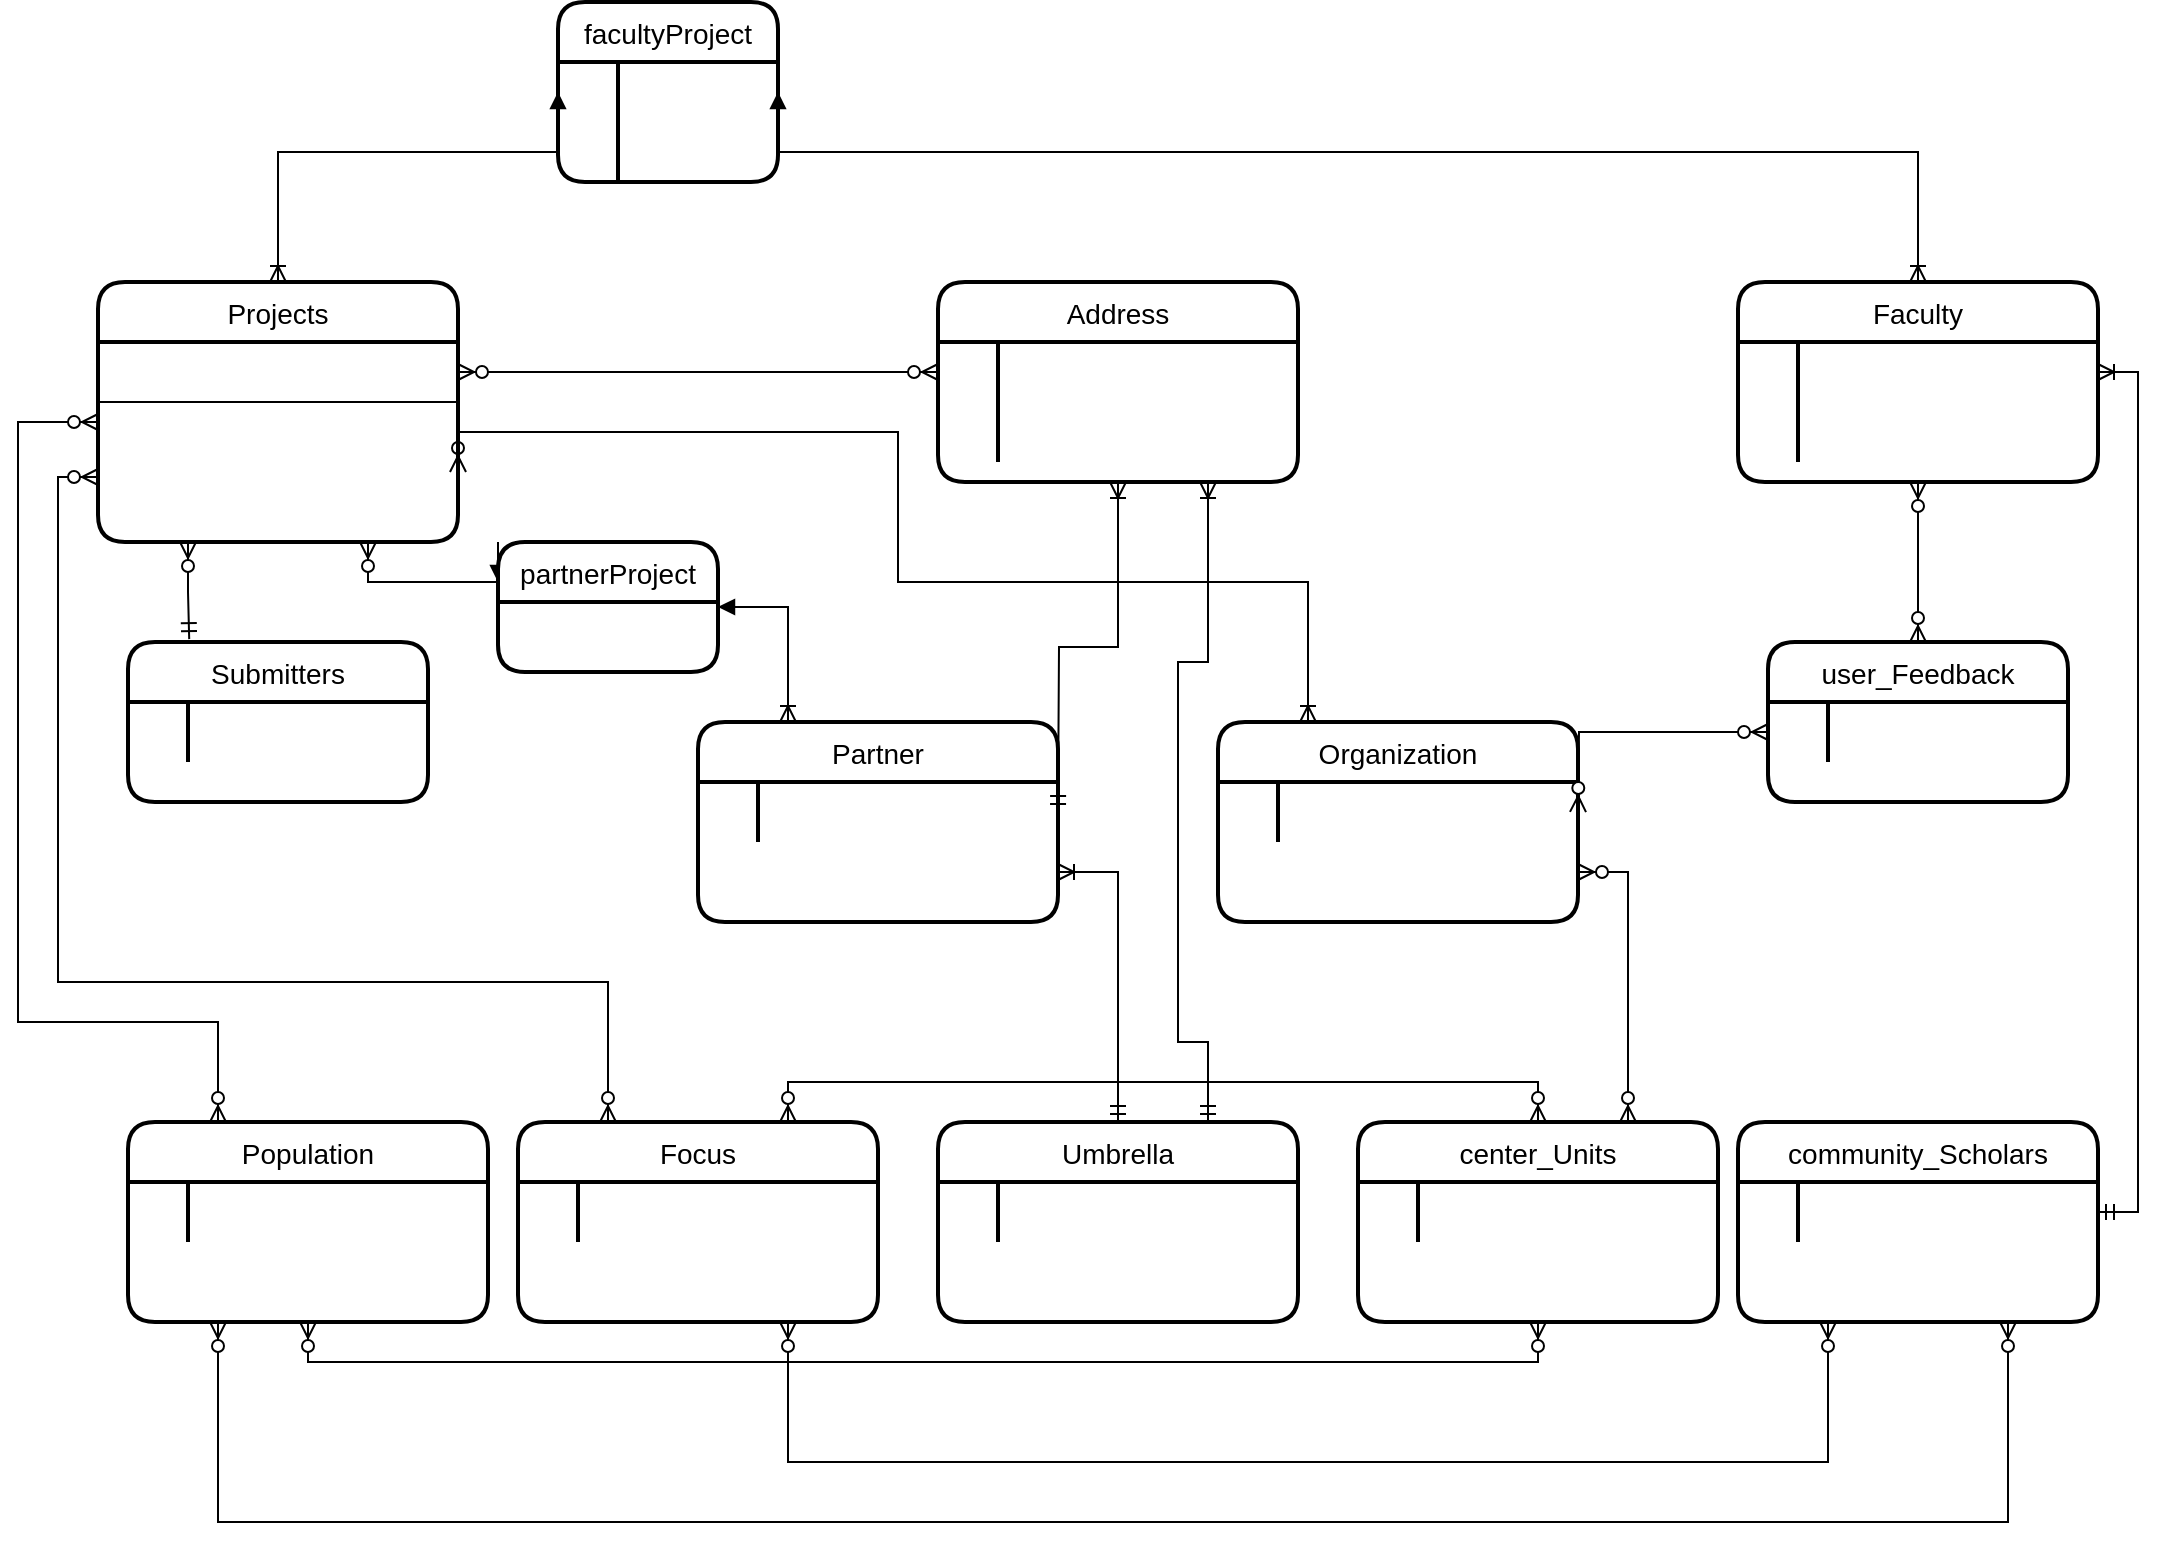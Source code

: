 <mxfile version="13.8.1" type="github">
  <diagram id="R2lEEEUBdFMjLlhIrx00" name="Page-1">
    <mxGraphModel dx="1770" dy="1659" grid="1" gridSize="10" guides="1" tooltips="1" connect="1" arrows="1" fold="1" page="1" pageScale="1" pageWidth="850" pageHeight="1100" math="0" shadow="0" extFonts="Permanent Marker^https://fonts.googleapis.com/css?family=Permanent+Marker">
      <root>
        <mxCell id="0" />
        <mxCell id="1" parent="0" />
        <mxCell id="-dxICUGgYqwIrcSDlkxH-122" style="edgeStyle=orthogonalEdgeStyle;rounded=0;orthogonalLoop=1;jettySize=auto;html=1;exitX=1;exitY=0.75;exitDx=0;exitDy=0;entryX=0.5;entryY=0;entryDx=0;entryDy=0;startArrow=ERoneToMany;startFill=0;endArrow=ERmandOne;endFill=0;" edge="1" parent="1" source="-dxICUGgYqwIrcSDlkxH-123" target="-dxICUGgYqwIrcSDlkxH-221">
          <mxGeometry relative="1" as="geometry" />
        </mxCell>
        <mxCell id="-dxICUGgYqwIrcSDlkxH-123" value="Partner" style="shape=table;startSize=30;container=1;collapsible=1;childLayout=tableLayout;fixedRows=1;rowLines=0;fontStyle=0;align=center;resizeLast=1;rounded=1;shadow=0;dashed=0;fontSize=14;strokeWidth=2;" vertex="1" parent="1">
          <mxGeometry x="330" y="270" width="180" height="100" as="geometry" />
        </mxCell>
        <mxCell id="-dxICUGgYqwIrcSDlkxH-127" value="" style="shape=partialRectangle;collapsible=0;dropTarget=0;pointerEvents=0;fillColor=none;points=[[0,0.5],[1,0.5]];portConstraint=eastwest;top=0;left=0;right=0;bottom=0;" vertex="1" parent="-dxICUGgYqwIrcSDlkxH-123">
          <mxGeometry y="30" width="180" height="30" as="geometry" />
        </mxCell>
        <mxCell id="-dxICUGgYqwIrcSDlkxH-128" value="" style="shape=partialRectangle;overflow=hidden;connectable=0;fillColor=none;top=0;left=0;bottom=0;right=0;" vertex="1" parent="-dxICUGgYqwIrcSDlkxH-127">
          <mxGeometry width="30" height="30" as="geometry" />
        </mxCell>
        <mxCell id="-dxICUGgYqwIrcSDlkxH-129" value="" style="shape=partialRectangle;overflow=hidden;connectable=0;fillColor=none;top=0;left=0;bottom=0;right=0;align=left;spacingLeft=6;" vertex="1" parent="-dxICUGgYqwIrcSDlkxH-127">
          <mxGeometry x="30" width="150" height="30" as="geometry" />
        </mxCell>
        <mxCell id="-dxICUGgYqwIrcSDlkxH-130" value="Organization" style="shape=table;startSize=30;container=1;collapsible=1;childLayout=tableLayout;fixedRows=1;rowLines=0;fontStyle=0;align=center;resizeLast=1;rounded=1;shadow=0;dashed=0;fontSize=14;strokeWidth=2;" vertex="1" parent="1">
          <mxGeometry x="590" y="270" width="180" height="100" as="geometry" />
        </mxCell>
        <mxCell id="-dxICUGgYqwIrcSDlkxH-134" value="" style="shape=partialRectangle;collapsible=0;dropTarget=0;pointerEvents=0;fillColor=none;points=[[0,0.5],[1,0.5]];portConstraint=eastwest;top=0;left=0;right=0;bottom=0;" vertex="1" parent="-dxICUGgYqwIrcSDlkxH-130">
          <mxGeometry y="30" width="180" height="30" as="geometry" />
        </mxCell>
        <mxCell id="-dxICUGgYqwIrcSDlkxH-135" value="" style="shape=partialRectangle;overflow=hidden;connectable=0;fillColor=none;top=0;left=0;bottom=0;right=0;" vertex="1" parent="-dxICUGgYqwIrcSDlkxH-134">
          <mxGeometry width="30" height="30" as="geometry" />
        </mxCell>
        <mxCell id="-dxICUGgYqwIrcSDlkxH-136" value="" style="shape=partialRectangle;overflow=hidden;connectable=0;fillColor=none;top=0;left=0;bottom=0;right=0;align=left;spacingLeft=6;" vertex="1" parent="-dxICUGgYqwIrcSDlkxH-134">
          <mxGeometry x="30" width="150" height="30" as="geometry" />
        </mxCell>
        <mxCell id="-dxICUGgYqwIrcSDlkxH-137" style="edgeStyle=orthogonalEdgeStyle;rounded=0;orthogonalLoop=1;jettySize=auto;html=1;exitX=0.5;exitY=1;exitDx=0;exitDy=0;entryX=1;entryY=0.5;entryDx=0;entryDy=0;startArrow=ERoneToMany;startFill=0;endArrow=ERmandOne;endFill=0;" edge="1" parent="1" source="-dxICUGgYqwIrcSDlkxH-138">
          <mxGeometry relative="1" as="geometry">
            <mxPoint x="510" y="315" as="targetPoint" />
          </mxGeometry>
        </mxCell>
        <mxCell id="-dxICUGgYqwIrcSDlkxH-138" value="Address" style="shape=table;startSize=30;container=1;collapsible=1;childLayout=tableLayout;fixedRows=1;rowLines=0;fontStyle=0;align=center;resizeLast=1;rounded=1;shadow=0;dashed=0;fontSize=14;strokeWidth=2;" vertex="1" parent="1">
          <mxGeometry x="450" y="50" width="180" height="100" as="geometry" />
        </mxCell>
        <mxCell id="-dxICUGgYqwIrcSDlkxH-142" value="" style="shape=partialRectangle;collapsible=0;dropTarget=0;pointerEvents=0;fillColor=none;points=[[0,0.5],[1,0.5]];portConstraint=eastwest;top=0;left=0;right=0;bottom=0;" vertex="1" parent="-dxICUGgYqwIrcSDlkxH-138">
          <mxGeometry y="30" width="180" height="30" as="geometry" />
        </mxCell>
        <mxCell id="-dxICUGgYqwIrcSDlkxH-143" value="" style="shape=partialRectangle;overflow=hidden;connectable=0;fillColor=none;top=0;left=0;bottom=0;right=0;" vertex="1" parent="-dxICUGgYqwIrcSDlkxH-142">
          <mxGeometry width="30" height="30" as="geometry" />
        </mxCell>
        <mxCell id="-dxICUGgYqwIrcSDlkxH-144" value="" style="shape=partialRectangle;overflow=hidden;connectable=0;fillColor=none;top=0;left=0;bottom=0;right=0;align=left;spacingLeft=6;" vertex="1" parent="-dxICUGgYqwIrcSDlkxH-142">
          <mxGeometry x="30" width="150" height="30" as="geometry" />
        </mxCell>
        <mxCell id="-dxICUGgYqwIrcSDlkxH-145" value="" style="shape=partialRectangle;collapsible=0;dropTarget=0;pointerEvents=0;fillColor=none;points=[[0,0.5],[1,0.5]];portConstraint=eastwest;top=0;left=0;right=0;bottom=0;" vertex="1" parent="-dxICUGgYqwIrcSDlkxH-138">
          <mxGeometry y="60" width="180" height="30" as="geometry" />
        </mxCell>
        <mxCell id="-dxICUGgYqwIrcSDlkxH-146" value="" style="shape=partialRectangle;overflow=hidden;connectable=0;fillColor=none;top=0;left=0;bottom=0;right=0;" vertex="1" parent="-dxICUGgYqwIrcSDlkxH-145">
          <mxGeometry width="30" height="30" as="geometry" />
        </mxCell>
        <mxCell id="-dxICUGgYqwIrcSDlkxH-147" value="" style="shape=partialRectangle;overflow=hidden;connectable=0;fillColor=none;top=0;left=0;bottom=0;right=0;align=left;spacingLeft=6;" vertex="1" parent="-dxICUGgYqwIrcSDlkxH-145">
          <mxGeometry x="30" width="150" height="30" as="geometry" />
        </mxCell>
        <mxCell id="-dxICUGgYqwIrcSDlkxH-148" style="edgeStyle=orthogonalEdgeStyle;rounded=0;orthogonalLoop=1;jettySize=auto;html=1;exitX=0.25;exitY=1;exitDx=0;exitDy=0;startArrow=ERzeroToMany;startFill=1;endArrow=ERmandOne;endFill=0;entryX=0.204;entryY=-0.018;entryDx=0;entryDy=0;entryPerimeter=0;" edge="1" parent="1" source="-dxICUGgYqwIrcSDlkxH-153" target="-dxICUGgYqwIrcSDlkxH-196">
          <mxGeometry relative="1" as="geometry" />
        </mxCell>
        <mxCell id="-dxICUGgYqwIrcSDlkxH-149" style="edgeStyle=orthogonalEdgeStyle;rounded=0;orthogonalLoop=1;jettySize=auto;html=1;exitX=1;exitY=0.5;exitDx=0;exitDy=0;entryX=0.25;entryY=0;entryDx=0;entryDy=0;startArrow=ERzeroToMany;startFill=1;endArrow=ERoneToMany;endFill=0;" edge="1" parent="1" source="-dxICUGgYqwIrcSDlkxH-157" target="-dxICUGgYqwIrcSDlkxH-130">
          <mxGeometry relative="1" as="geometry">
            <Array as="points">
              <mxPoint x="430" y="125" />
              <mxPoint x="430" y="200" />
              <mxPoint x="635" y="200" />
            </Array>
          </mxGeometry>
        </mxCell>
        <mxCell id="-dxICUGgYqwIrcSDlkxH-150" style="edgeStyle=orthogonalEdgeStyle;rounded=0;orthogonalLoop=1;jettySize=auto;html=1;entryX=0.25;entryY=0;entryDx=0;entryDy=0;startArrow=ERzeroToMany;startFill=1;endArrow=ERzeroToMany;endFill=1;" edge="1" parent="1" target="-dxICUGgYqwIrcSDlkxH-172">
          <mxGeometry relative="1" as="geometry">
            <mxPoint x="30" y="120" as="sourcePoint" />
            <Array as="points">
              <mxPoint x="-10" y="120" />
              <mxPoint x="-10" y="420" />
              <mxPoint x="90" y="420" />
            </Array>
          </mxGeometry>
        </mxCell>
        <mxCell id="-dxICUGgYqwIrcSDlkxH-151" style="edgeStyle=orthogonalEdgeStyle;rounded=0;orthogonalLoop=1;jettySize=auto;html=1;exitX=0;exitY=0.75;exitDx=0;exitDy=0;entryX=0.25;entryY=0;entryDx=0;entryDy=0;startArrow=ERzeroToMany;startFill=1;endArrow=ERzeroToMany;endFill=1;" edge="1" parent="1" source="-dxICUGgYqwIrcSDlkxH-153" target="-dxICUGgYqwIrcSDlkxH-213">
          <mxGeometry relative="1" as="geometry">
            <Array as="points">
              <mxPoint x="10" y="148" />
              <mxPoint x="10" y="400" />
              <mxPoint x="285" y="400" />
            </Array>
          </mxGeometry>
        </mxCell>
        <mxCell id="-dxICUGgYqwIrcSDlkxH-152" style="edgeStyle=orthogonalEdgeStyle;rounded=0;orthogonalLoop=1;jettySize=auto;html=1;exitX=1;exitY=0.5;exitDx=0;exitDy=0;entryX=0.25;entryY=0;entryDx=0;entryDy=0;startArrow=block;startFill=1;endArrow=ERoneToMany;endFill=0;" edge="1" parent="1" source="-dxICUGgYqwIrcSDlkxH-232" target="-dxICUGgYqwIrcSDlkxH-123">
          <mxGeometry relative="1" as="geometry">
            <Array as="points">
              <mxPoint x="375" y="213" />
            </Array>
            <mxPoint x="270" y="316" as="sourcePoint" />
          </mxGeometry>
        </mxCell>
        <mxCell id="-dxICUGgYqwIrcSDlkxH-153" value="Projects" style="swimlane;childLayout=stackLayout;horizontal=1;startSize=30;horizontalStack=0;rounded=1;fontSize=14;fontStyle=0;strokeWidth=2;resizeParent=0;resizeLast=1;shadow=0;dashed=0;align=center;" vertex="1" parent="1">
          <mxGeometry x="30" y="50" width="180" height="130" as="geometry" />
        </mxCell>
        <mxCell id="-dxICUGgYqwIrcSDlkxH-154" value="" style="shape=partialRectangle;collapsible=0;dropTarget=0;pointerEvents=0;fillColor=none;points=[[0,0.5],[1,0.5]];portConstraint=eastwest;top=0;left=0;right=0;bottom=1;" vertex="1" parent="-dxICUGgYqwIrcSDlkxH-153">
          <mxGeometry y="30" width="180" height="30" as="geometry" />
        </mxCell>
        <mxCell id="-dxICUGgYqwIrcSDlkxH-155" value="" style="shape=partialRectangle;overflow=hidden;connectable=0;fillColor=none;top=0;left=0;bottom=0;right=0;fontStyle=1;" vertex="1" parent="-dxICUGgYqwIrcSDlkxH-154">
          <mxGeometry width="30" height="30" as="geometry" />
        </mxCell>
        <mxCell id="-dxICUGgYqwIrcSDlkxH-157" value="" style="shape=partialRectangle;collapsible=0;dropTarget=0;pointerEvents=0;fillColor=none;points=[[0,0.5],[1,0.5]];portConstraint=eastwest;top=0;left=0;right=0;bottom=0;" vertex="1" parent="-dxICUGgYqwIrcSDlkxH-153">
          <mxGeometry y="60" width="180" height="70" as="geometry" />
        </mxCell>
        <mxCell id="-dxICUGgYqwIrcSDlkxH-158" value="" style="shape=partialRectangle;overflow=hidden;connectable=0;fillColor=none;top=0;left=0;bottom=0;right=0;" vertex="1" parent="-dxICUGgYqwIrcSDlkxH-157">
          <mxGeometry width="30" height="30" as="geometry" />
        </mxCell>
        <mxCell id="-dxICUGgYqwIrcSDlkxH-159" value="" style="shape=partialRectangle;overflow=hidden;connectable=0;fillColor=none;top=0;left=0;bottom=0;right=0;align=left;spacingLeft=6;" vertex="1" parent="-dxICUGgYqwIrcSDlkxH-157">
          <mxGeometry x="30" width="150" height="30" as="geometry" />
        </mxCell>
        <mxCell id="-dxICUGgYqwIrcSDlkxH-160" style="edgeStyle=orthogonalEdgeStyle;rounded=0;orthogonalLoop=1;jettySize=auto;html=1;exitX=0.5;exitY=1;exitDx=0;exitDy=0;entryX=0.5;entryY=0;entryDx=0;entryDy=0;startArrow=ERzeroToMany;startFill=1;endArrow=ERzeroToMany;endFill=1;" edge="1" parent="1" source="-dxICUGgYqwIrcSDlkxH-162" target="-dxICUGgYqwIrcSDlkxH-189">
          <mxGeometry relative="1" as="geometry" />
        </mxCell>
        <mxCell id="-dxICUGgYqwIrcSDlkxH-161" style="edgeStyle=orthogonalEdgeStyle;rounded=0;orthogonalLoop=1;jettySize=auto;html=1;exitX=0;exitY=0.5;exitDx=0;exitDy=0;entryX=0.5;entryY=0;entryDx=0;entryDy=0;startArrow=block;startFill=1;endArrow=ERoneToMany;endFill=0;" edge="1" parent="1" source="-dxICUGgYqwIrcSDlkxH-237" target="-dxICUGgYqwIrcSDlkxH-153">
          <mxGeometry relative="1" as="geometry">
            <Array as="points">
              <mxPoint x="120" y="-15" />
            </Array>
          </mxGeometry>
        </mxCell>
        <mxCell id="-dxICUGgYqwIrcSDlkxH-162" value="Faculty" style="shape=table;startSize=30;container=1;collapsible=1;childLayout=tableLayout;fixedRows=1;rowLines=0;fontStyle=0;align=center;resizeLast=1;rounded=1;shadow=0;dashed=0;fontSize=14;strokeWidth=2;" vertex="1" parent="1">
          <mxGeometry x="850" y="50" width="180" height="100" as="geometry" />
        </mxCell>
        <mxCell id="-dxICUGgYqwIrcSDlkxH-166" value="" style="shape=partialRectangle;collapsible=0;dropTarget=0;pointerEvents=0;fillColor=none;points=[[0,0.5],[1,0.5]];portConstraint=eastwest;top=0;left=0;right=0;bottom=0;" vertex="1" parent="-dxICUGgYqwIrcSDlkxH-162">
          <mxGeometry y="30" width="180" height="30" as="geometry" />
        </mxCell>
        <mxCell id="-dxICUGgYqwIrcSDlkxH-167" value="" style="shape=partialRectangle;overflow=hidden;connectable=0;fillColor=none;top=0;left=0;bottom=0;right=0;" vertex="1" parent="-dxICUGgYqwIrcSDlkxH-166">
          <mxGeometry width="30" height="30" as="geometry" />
        </mxCell>
        <mxCell id="-dxICUGgYqwIrcSDlkxH-168" value="" style="shape=partialRectangle;overflow=hidden;connectable=0;fillColor=none;top=0;left=0;bottom=0;right=0;align=left;spacingLeft=6;" vertex="1" parent="-dxICUGgYqwIrcSDlkxH-166">
          <mxGeometry x="30" width="150" height="30" as="geometry" />
        </mxCell>
        <mxCell id="-dxICUGgYqwIrcSDlkxH-169" value="" style="shape=partialRectangle;collapsible=0;dropTarget=0;pointerEvents=0;fillColor=none;points=[[0,0.5],[1,0.5]];portConstraint=eastwest;top=0;left=0;right=0;bottom=0;" vertex="1" parent="-dxICUGgYqwIrcSDlkxH-162">
          <mxGeometry y="60" width="180" height="30" as="geometry" />
        </mxCell>
        <mxCell id="-dxICUGgYqwIrcSDlkxH-170" value="" style="shape=partialRectangle;overflow=hidden;connectable=0;fillColor=none;top=0;left=0;bottom=0;right=0;" vertex="1" parent="-dxICUGgYqwIrcSDlkxH-169">
          <mxGeometry width="30" height="30" as="geometry" />
        </mxCell>
        <mxCell id="-dxICUGgYqwIrcSDlkxH-171" value="" style="shape=partialRectangle;overflow=hidden;connectable=0;fillColor=none;top=0;left=0;bottom=0;right=0;align=left;spacingLeft=6;" vertex="1" parent="-dxICUGgYqwIrcSDlkxH-169">
          <mxGeometry x="30" width="150" height="30" as="geometry" />
        </mxCell>
        <mxCell id="-dxICUGgYqwIrcSDlkxH-172" value="Population" style="shape=table;startSize=30;container=1;collapsible=1;childLayout=tableLayout;fixedRows=1;rowLines=0;fontStyle=0;align=center;resizeLast=1;rounded=1;shadow=0;dashed=0;fontSize=14;strokeWidth=2;" vertex="1" parent="1">
          <mxGeometry x="45" y="470" width="180" height="100" as="geometry" />
        </mxCell>
        <mxCell id="-dxICUGgYqwIrcSDlkxH-176" value="" style="shape=partialRectangle;collapsible=0;dropTarget=0;pointerEvents=0;fillColor=none;points=[[0,0.5],[1,0.5]];portConstraint=eastwest;top=0;left=0;right=0;bottom=0;" vertex="1" parent="-dxICUGgYqwIrcSDlkxH-172">
          <mxGeometry y="30" width="180" height="30" as="geometry" />
        </mxCell>
        <mxCell id="-dxICUGgYqwIrcSDlkxH-177" value="" style="shape=partialRectangle;overflow=hidden;connectable=0;fillColor=none;top=0;left=0;bottom=0;right=0;" vertex="1" parent="-dxICUGgYqwIrcSDlkxH-176">
          <mxGeometry width="30" height="30" as="geometry" />
        </mxCell>
        <mxCell id="-dxICUGgYqwIrcSDlkxH-178" value="" style="shape=partialRectangle;overflow=hidden;connectable=0;fillColor=none;top=0;left=0;bottom=0;right=0;align=left;spacingLeft=6;" vertex="1" parent="-dxICUGgYqwIrcSDlkxH-176">
          <mxGeometry x="30" width="150" height="30" as="geometry" />
        </mxCell>
        <mxCell id="-dxICUGgYqwIrcSDlkxH-179" style="edgeStyle=orthogonalEdgeStyle;rounded=0;orthogonalLoop=1;jettySize=auto;html=1;exitX=0.25;exitY=1;exitDx=0;exitDy=0;entryX=0.75;entryY=1;entryDx=0;entryDy=0;startArrow=ERzeroToMany;startFill=1;endArrow=ERzeroToMany;endFill=1;" edge="1" parent="1" source="-dxICUGgYqwIrcSDlkxH-181" target="-dxICUGgYqwIrcSDlkxH-213">
          <mxGeometry relative="1" as="geometry">
            <Array as="points">
              <mxPoint x="895" y="640" />
              <mxPoint x="375" y="640" />
            </Array>
          </mxGeometry>
        </mxCell>
        <mxCell id="-dxICUGgYqwIrcSDlkxH-180" style="edgeStyle=orthogonalEdgeStyle;rounded=0;orthogonalLoop=1;jettySize=auto;html=1;exitX=0.75;exitY=1;exitDx=0;exitDy=0;entryX=0.25;entryY=1;entryDx=0;entryDy=0;startArrow=ERzeroToMany;startFill=1;endArrow=ERzeroToMany;endFill=1;" edge="1" parent="1" source="-dxICUGgYqwIrcSDlkxH-181" target="-dxICUGgYqwIrcSDlkxH-172">
          <mxGeometry relative="1" as="geometry">
            <Array as="points">
              <mxPoint x="985" y="670" />
              <mxPoint x="90" y="670" />
            </Array>
          </mxGeometry>
        </mxCell>
        <mxCell id="-dxICUGgYqwIrcSDlkxH-181" value="community_Scholars" style="shape=table;startSize=30;container=1;collapsible=1;childLayout=tableLayout;fixedRows=1;rowLines=0;fontStyle=0;align=center;resizeLast=1;rounded=1;shadow=0;dashed=0;fontSize=14;strokeWidth=2;" vertex="1" parent="1">
          <mxGeometry x="850" y="470" width="180" height="100" as="geometry" />
        </mxCell>
        <mxCell id="-dxICUGgYqwIrcSDlkxH-185" value="" style="shape=partialRectangle;collapsible=0;dropTarget=0;pointerEvents=0;fillColor=none;points=[[0,0.5],[1,0.5]];portConstraint=eastwest;top=0;left=0;right=0;bottom=0;" vertex="1" parent="-dxICUGgYqwIrcSDlkxH-181">
          <mxGeometry y="30" width="180" height="30" as="geometry" />
        </mxCell>
        <mxCell id="-dxICUGgYqwIrcSDlkxH-186" value="" style="shape=partialRectangle;overflow=hidden;connectable=0;fillColor=none;top=0;left=0;bottom=0;right=0;" vertex="1" parent="-dxICUGgYqwIrcSDlkxH-185">
          <mxGeometry width="30" height="30" as="geometry" />
        </mxCell>
        <mxCell id="-dxICUGgYqwIrcSDlkxH-187" value="" style="shape=partialRectangle;overflow=hidden;connectable=0;fillColor=none;top=0;left=0;bottom=0;right=0;align=left;spacingLeft=6;" vertex="1" parent="-dxICUGgYqwIrcSDlkxH-185">
          <mxGeometry x="30" width="150" height="30" as="geometry" />
        </mxCell>
        <mxCell id="-dxICUGgYqwIrcSDlkxH-188" style="edgeStyle=orthogonalEdgeStyle;rounded=0;orthogonalLoop=1;jettySize=auto;html=1;exitX=1;exitY=0.5;exitDx=0;exitDy=0;startArrow=ERzeroToMany;startFill=1;endArrow=ERzeroToMany;endFill=1;" edge="1" parent="1" source="-dxICUGgYqwIrcSDlkxH-154">
          <mxGeometry relative="1" as="geometry">
            <mxPoint x="450" y="95" as="targetPoint" />
          </mxGeometry>
        </mxCell>
        <mxCell id="-dxICUGgYqwIrcSDlkxH-189" value="user_Feedback" style="shape=table;startSize=30;container=1;collapsible=1;childLayout=tableLayout;fixedRows=1;rowLines=0;fontStyle=0;align=center;resizeLast=1;rounded=1;shadow=0;dashed=0;fontSize=14;strokeWidth=2;" vertex="1" parent="1">
          <mxGeometry x="865" y="230" width="150" height="80" as="geometry" />
        </mxCell>
        <mxCell id="-dxICUGgYqwIrcSDlkxH-193" value="" style="shape=partialRectangle;collapsible=0;dropTarget=0;pointerEvents=0;fillColor=none;points=[[0,0.5],[1,0.5]];portConstraint=eastwest;top=0;left=0;right=0;bottom=0;" vertex="1" parent="-dxICUGgYqwIrcSDlkxH-189">
          <mxGeometry y="30" width="150" height="30" as="geometry" />
        </mxCell>
        <mxCell id="-dxICUGgYqwIrcSDlkxH-194" value="" style="shape=partialRectangle;overflow=hidden;connectable=0;fillColor=none;top=0;left=0;bottom=0;right=0;" vertex="1" parent="-dxICUGgYqwIrcSDlkxH-193">
          <mxGeometry width="30" height="30" as="geometry" />
        </mxCell>
        <mxCell id="-dxICUGgYqwIrcSDlkxH-195" value="" style="shape=partialRectangle;overflow=hidden;connectable=0;fillColor=none;top=0;left=0;bottom=0;right=0;align=left;spacingLeft=6;" vertex="1" parent="-dxICUGgYqwIrcSDlkxH-193">
          <mxGeometry x="30" width="120" height="30" as="geometry" />
        </mxCell>
        <mxCell id="-dxICUGgYqwIrcSDlkxH-196" value="Submitters" style="shape=table;startSize=30;container=1;collapsible=1;childLayout=tableLayout;fixedRows=1;rowLines=0;fontStyle=0;align=center;resizeLast=1;rounded=1;shadow=0;dashed=0;fontSize=14;strokeWidth=2;" vertex="1" parent="1">
          <mxGeometry x="45" y="230" width="150" height="80" as="geometry" />
        </mxCell>
        <mxCell id="-dxICUGgYqwIrcSDlkxH-200" value="" style="shape=partialRectangle;collapsible=0;dropTarget=0;pointerEvents=0;fillColor=none;points=[[0,0.5],[1,0.5]];portConstraint=eastwest;top=0;left=0;right=0;bottom=0;" vertex="1" parent="-dxICUGgYqwIrcSDlkxH-196">
          <mxGeometry y="30" width="150" height="30" as="geometry" />
        </mxCell>
        <mxCell id="-dxICUGgYqwIrcSDlkxH-201" value="" style="shape=partialRectangle;overflow=hidden;connectable=0;fillColor=none;top=0;left=0;bottom=0;right=0;" vertex="1" parent="-dxICUGgYqwIrcSDlkxH-200">
          <mxGeometry width="30" height="30" as="geometry" />
        </mxCell>
        <mxCell id="-dxICUGgYqwIrcSDlkxH-202" value="" style="shape=partialRectangle;overflow=hidden;connectable=0;fillColor=none;top=0;left=0;bottom=0;right=0;align=left;spacingLeft=6;" vertex="1" parent="-dxICUGgYqwIrcSDlkxH-200">
          <mxGeometry x="30" width="120" height="30" as="geometry" />
        </mxCell>
        <mxCell id="-dxICUGgYqwIrcSDlkxH-203" style="edgeStyle=orthogonalEdgeStyle;rounded=0;orthogonalLoop=1;jettySize=auto;html=1;exitX=0.75;exitY=0;exitDx=0;exitDy=0;entryX=1;entryY=0.75;entryDx=0;entryDy=0;startArrow=ERzeroToMany;startFill=1;endArrow=ERzeroToMany;endFill=1;" edge="1" parent="1" source="-dxICUGgYqwIrcSDlkxH-205" target="-dxICUGgYqwIrcSDlkxH-130">
          <mxGeometry relative="1" as="geometry" />
        </mxCell>
        <mxCell id="-dxICUGgYqwIrcSDlkxH-204" style="edgeStyle=orthogonalEdgeStyle;rounded=0;orthogonalLoop=1;jettySize=auto;html=1;exitX=0.5;exitY=1;exitDx=0;exitDy=0;entryX=0.5;entryY=1;entryDx=0;entryDy=0;startArrow=ERzeroToMany;startFill=1;endArrow=ERzeroToMany;endFill=1;" edge="1" parent="1" source="-dxICUGgYqwIrcSDlkxH-205" target="-dxICUGgYqwIrcSDlkxH-172">
          <mxGeometry relative="1" as="geometry" />
        </mxCell>
        <mxCell id="-dxICUGgYqwIrcSDlkxH-205" value="center_Units" style="shape=table;startSize=30;container=1;collapsible=1;childLayout=tableLayout;fixedRows=1;rowLines=0;fontStyle=0;align=center;resizeLast=1;rounded=1;shadow=0;dashed=0;fontSize=14;strokeWidth=2;" vertex="1" parent="1">
          <mxGeometry x="660" y="470" width="180" height="100" as="geometry" />
        </mxCell>
        <mxCell id="-dxICUGgYqwIrcSDlkxH-209" value="" style="shape=partialRectangle;collapsible=0;dropTarget=0;pointerEvents=0;fillColor=none;points=[[0,0.5],[1,0.5]];portConstraint=eastwest;top=0;left=0;right=0;bottom=0;" vertex="1" parent="-dxICUGgYqwIrcSDlkxH-205">
          <mxGeometry y="30" width="180" height="30" as="geometry" />
        </mxCell>
        <mxCell id="-dxICUGgYqwIrcSDlkxH-210" value="" style="shape=partialRectangle;overflow=hidden;connectable=0;fillColor=none;top=0;left=0;bottom=0;right=0;" vertex="1" parent="-dxICUGgYqwIrcSDlkxH-209">
          <mxGeometry width="30" height="30" as="geometry" />
        </mxCell>
        <mxCell id="-dxICUGgYqwIrcSDlkxH-211" value="" style="shape=partialRectangle;overflow=hidden;connectable=0;fillColor=none;top=0;left=0;bottom=0;right=0;align=left;spacingLeft=6;" vertex="1" parent="-dxICUGgYqwIrcSDlkxH-209">
          <mxGeometry x="30" width="150" height="30" as="geometry" />
        </mxCell>
        <mxCell id="-dxICUGgYqwIrcSDlkxH-212" style="edgeStyle=orthogonalEdgeStyle;rounded=0;orthogonalLoop=1;jettySize=auto;html=1;exitX=0.75;exitY=0;exitDx=0;exitDy=0;entryX=0.5;entryY=0;entryDx=0;entryDy=0;startArrow=ERzeroToMany;startFill=1;endArrow=ERzeroToMany;endFill=1;" edge="1" parent="1" source="-dxICUGgYqwIrcSDlkxH-213" target="-dxICUGgYqwIrcSDlkxH-205">
          <mxGeometry relative="1" as="geometry" />
        </mxCell>
        <mxCell id="-dxICUGgYqwIrcSDlkxH-213" value="Focus" style="shape=table;startSize=30;container=1;collapsible=1;childLayout=tableLayout;fixedRows=1;rowLines=0;fontStyle=0;align=center;resizeLast=1;rounded=1;shadow=0;dashed=0;fontSize=14;strokeWidth=2;" vertex="1" parent="1">
          <mxGeometry x="240" y="470" width="180" height="100" as="geometry" />
        </mxCell>
        <mxCell id="-dxICUGgYqwIrcSDlkxH-217" value="" style="shape=partialRectangle;collapsible=0;dropTarget=0;pointerEvents=0;fillColor=none;points=[[0,0.5],[1,0.5]];portConstraint=eastwest;top=0;left=0;right=0;bottom=0;" vertex="1" parent="-dxICUGgYqwIrcSDlkxH-213">
          <mxGeometry y="30" width="180" height="30" as="geometry" />
        </mxCell>
        <mxCell id="-dxICUGgYqwIrcSDlkxH-218" value="" style="shape=partialRectangle;overflow=hidden;connectable=0;fillColor=none;top=0;left=0;bottom=0;right=0;" vertex="1" parent="-dxICUGgYqwIrcSDlkxH-217">
          <mxGeometry width="30" height="30" as="geometry" />
        </mxCell>
        <mxCell id="-dxICUGgYqwIrcSDlkxH-219" value="" style="shape=partialRectangle;overflow=hidden;connectable=0;fillColor=none;top=0;left=0;bottom=0;right=0;align=left;spacingLeft=6;" vertex="1" parent="-dxICUGgYqwIrcSDlkxH-217">
          <mxGeometry x="30" width="150" height="30" as="geometry" />
        </mxCell>
        <mxCell id="-dxICUGgYqwIrcSDlkxH-220" style="edgeStyle=orthogonalEdgeStyle;rounded=0;orthogonalLoop=1;jettySize=auto;html=1;exitX=0.75;exitY=0;exitDx=0;exitDy=0;entryX=0.75;entryY=1;entryDx=0;entryDy=0;startArrow=ERmandOne;startFill=0;endArrow=ERoneToMany;endFill=0;" edge="1" parent="1" source="-dxICUGgYqwIrcSDlkxH-221" target="-dxICUGgYqwIrcSDlkxH-138">
          <mxGeometry relative="1" as="geometry">
            <Array as="points">
              <mxPoint x="585" y="430" />
              <mxPoint x="570" y="430" />
              <mxPoint x="570" y="240" />
              <mxPoint x="585" y="240" />
            </Array>
          </mxGeometry>
        </mxCell>
        <mxCell id="-dxICUGgYqwIrcSDlkxH-221" value="Umbrella" style="shape=table;startSize=30;container=1;collapsible=1;childLayout=tableLayout;fixedRows=1;rowLines=0;fontStyle=0;align=center;resizeLast=1;rounded=1;shadow=0;dashed=0;fontSize=14;strokeWidth=2;" vertex="1" parent="1">
          <mxGeometry x="450" y="470" width="180" height="100" as="geometry" />
        </mxCell>
        <mxCell id="-dxICUGgYqwIrcSDlkxH-225" value="" style="shape=partialRectangle;collapsible=0;dropTarget=0;pointerEvents=0;fillColor=none;points=[[0,0.5],[1,0.5]];portConstraint=eastwest;top=0;left=0;right=0;bottom=0;" vertex="1" parent="-dxICUGgYqwIrcSDlkxH-221">
          <mxGeometry y="30" width="180" height="30" as="geometry" />
        </mxCell>
        <mxCell id="-dxICUGgYqwIrcSDlkxH-226" value="" style="shape=partialRectangle;overflow=hidden;connectable=0;fillColor=none;top=0;left=0;bottom=0;right=0;" vertex="1" parent="-dxICUGgYqwIrcSDlkxH-225">
          <mxGeometry width="30" height="30" as="geometry" />
        </mxCell>
        <mxCell id="-dxICUGgYqwIrcSDlkxH-227" value="" style="shape=partialRectangle;overflow=hidden;connectable=0;fillColor=none;top=0;left=0;bottom=0;right=0;align=left;spacingLeft=6;" vertex="1" parent="-dxICUGgYqwIrcSDlkxH-225">
          <mxGeometry x="30" width="150" height="30" as="geometry" />
        </mxCell>
        <mxCell id="-dxICUGgYqwIrcSDlkxH-228" style="edgeStyle=orthogonalEdgeStyle;rounded=0;orthogonalLoop=1;jettySize=auto;html=1;exitX=0;exitY=0.5;exitDx=0;exitDy=0;entryX=1;entryY=0.5;entryDx=0;entryDy=0;startArrow=ERzeroToMany;startFill=1;endArrow=ERzeroToMany;endFill=1;" edge="1" parent="1" source="-dxICUGgYqwIrcSDlkxH-193">
          <mxGeometry relative="1" as="geometry">
            <mxPoint x="770" y="315" as="targetPoint" />
          </mxGeometry>
        </mxCell>
        <mxCell id="-dxICUGgYqwIrcSDlkxH-229" style="edgeStyle=orthogonalEdgeStyle;rounded=0;orthogonalLoop=1;jettySize=auto;html=1;exitX=1;exitY=0.5;exitDx=0;exitDy=0;entryX=1;entryY=0.5;entryDx=0;entryDy=0;startArrow=ERmandOne;startFill=0;endArrow=ERoneToMany;endFill=0;" edge="1" parent="1" source="-dxICUGgYqwIrcSDlkxH-185" target="-dxICUGgYqwIrcSDlkxH-166">
          <mxGeometry relative="1" as="geometry" />
        </mxCell>
        <mxCell id="-dxICUGgYqwIrcSDlkxH-230" style="edgeStyle=orthogonalEdgeStyle;rounded=0;orthogonalLoop=1;jettySize=auto;html=1;exitX=0.5;exitY=0;exitDx=0;exitDy=0;entryX=1;entryY=0.5;entryDx=0;entryDy=0;startArrow=ERoneToMany;startFill=0;endArrow=block;endFill=1;" edge="1" parent="1" source="-dxICUGgYqwIrcSDlkxH-162" target="-dxICUGgYqwIrcSDlkxH-237">
          <mxGeometry relative="1" as="geometry">
            <Array as="points">
              <mxPoint x="940" y="-15" />
            </Array>
            <mxPoint x="995" y="-70" as="sourcePoint" />
            <mxPoint x="220" y="-70" as="targetPoint" />
          </mxGeometry>
        </mxCell>
        <mxCell id="-dxICUGgYqwIrcSDlkxH-231" style="edgeStyle=orthogonalEdgeStyle;rounded=0;orthogonalLoop=1;jettySize=auto;html=1;exitX=0.75;exitY=1;exitDx=0;exitDy=0;entryX=0.25;entryY=0;entryDx=0;entryDy=0;startArrow=ERzeroToMany;startFill=1;endArrow=block;endFill=1;" edge="1" parent="1" source="-dxICUGgYqwIrcSDlkxH-153">
          <mxGeometry relative="1" as="geometry">
            <Array as="points" />
            <mxPoint x="165" y="180" as="sourcePoint" />
            <mxPoint x="230" y="200" as="targetPoint" />
          </mxGeometry>
        </mxCell>
        <mxCell id="-dxICUGgYqwIrcSDlkxH-232" value="partnerProject" style="swimlane;childLayout=stackLayout;horizontal=1;startSize=30;horizontalStack=0;rounded=1;fontSize=14;fontStyle=0;strokeWidth=2;resizeParent=0;resizeLast=1;shadow=0;dashed=0;align=center;" vertex="1" parent="1">
          <mxGeometry x="230" y="180" width="110" height="65" as="geometry" />
        </mxCell>
        <mxCell id="-dxICUGgYqwIrcSDlkxH-233" value="facultyProject" style="shape=table;startSize=30;container=1;collapsible=1;childLayout=tableLayout;fixedRows=1;rowLines=0;fontStyle=0;align=center;resizeLast=1;rounded=1;shadow=0;dashed=0;fontSize=14;strokeWidth=2;" vertex="1" parent="1">
          <mxGeometry x="260" y="-90" width="110" height="90" as="geometry" />
        </mxCell>
        <mxCell id="-dxICUGgYqwIrcSDlkxH-237" value="" style="shape=partialRectangle;collapsible=0;dropTarget=0;pointerEvents=0;fillColor=none;points=[[0,0.5],[1,0.5]];portConstraint=eastwest;top=0;left=0;right=0;bottom=0;" vertex="1" parent="-dxICUGgYqwIrcSDlkxH-233">
          <mxGeometry y="30" width="110" height="30" as="geometry" />
        </mxCell>
        <mxCell id="-dxICUGgYqwIrcSDlkxH-238" value="" style="shape=partialRectangle;overflow=hidden;connectable=0;fillColor=none;top=0;left=0;bottom=0;right=0;" vertex="1" parent="-dxICUGgYqwIrcSDlkxH-237">
          <mxGeometry width="30" height="30" as="geometry" />
        </mxCell>
        <mxCell id="-dxICUGgYqwIrcSDlkxH-239" value="" style="shape=partialRectangle;overflow=hidden;connectable=0;fillColor=none;top=0;left=0;bottom=0;right=0;align=left;spacingLeft=6;" vertex="1" parent="-dxICUGgYqwIrcSDlkxH-237">
          <mxGeometry x="30" width="80" height="30" as="geometry" />
        </mxCell>
        <mxCell id="-dxICUGgYqwIrcSDlkxH-240" style="shape=partialRectangle;collapsible=0;dropTarget=0;pointerEvents=0;fillColor=none;points=[[0,0.5],[1,0.5]];portConstraint=eastwest;top=0;left=0;right=0;bottom=0;" vertex="1" parent="-dxICUGgYqwIrcSDlkxH-233">
          <mxGeometry y="60" width="110" height="30" as="geometry" />
        </mxCell>
        <mxCell id="-dxICUGgYqwIrcSDlkxH-241" style="shape=partialRectangle;overflow=hidden;connectable=0;fillColor=none;top=0;left=0;bottom=0;right=0;" vertex="1" parent="-dxICUGgYqwIrcSDlkxH-240">
          <mxGeometry width="30" height="30" as="geometry" />
        </mxCell>
        <mxCell id="-dxICUGgYqwIrcSDlkxH-242" value="" style="shape=partialRectangle;overflow=hidden;connectable=0;fillColor=none;top=0;left=0;bottom=0;right=0;align=left;spacingLeft=6;" vertex="1" parent="-dxICUGgYqwIrcSDlkxH-240">
          <mxGeometry x="30" width="80" height="30" as="geometry" />
        </mxCell>
      </root>
    </mxGraphModel>
  </diagram>
</mxfile>
